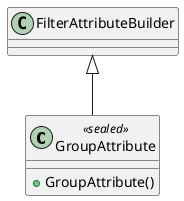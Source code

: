 @startuml
class GroupAttribute <<sealed>> {
    + GroupAttribute()
}
FilterAttributeBuilder <|-- GroupAttribute
@enduml
